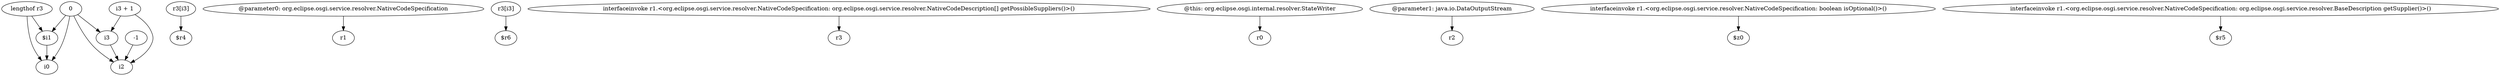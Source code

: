 digraph g {
0[label="i3"]
1[label="i2"]
0->1[label=""]
2[label="0"]
3[label="$i1"]
2->3[label=""]
4[label="r3[i3]"]
5[label="$r4"]
4->5[label=""]
6[label="i0"]
3->6[label=""]
7[label="-1"]
7->1[label=""]
2->1[label=""]
8[label="@parameter0: org.eclipse.osgi.service.resolver.NativeCodeSpecification"]
9[label="r1"]
8->9[label=""]
2->6[label=""]
10[label="r3[i3]"]
11[label="$r6"]
10->11[label=""]
12[label="i3 + 1"]
12->0[label=""]
13[label="interfaceinvoke r1.<org.eclipse.osgi.service.resolver.NativeCodeSpecification: org.eclipse.osgi.service.resolver.NativeCodeDescription[] getPossibleSuppliers()>()"]
14[label="r3"]
13->14[label=""]
12->1[label=""]
15[label="@this: org.eclipse.osgi.internal.resolver.StateWriter"]
16[label="r0"]
15->16[label=""]
17[label="@parameter1: java.io.DataOutputStream"]
18[label="r2"]
17->18[label=""]
19[label="interfaceinvoke r1.<org.eclipse.osgi.service.resolver.NativeCodeSpecification: boolean isOptional()>()"]
20[label="$z0"]
19->20[label=""]
21[label="lengthof r3"]
21->3[label=""]
22[label="interfaceinvoke r1.<org.eclipse.osgi.service.resolver.NativeCodeSpecification: org.eclipse.osgi.service.resolver.BaseDescription getSupplier()>()"]
23[label="$r5"]
22->23[label=""]
21->6[label=""]
2->0[label=""]
}